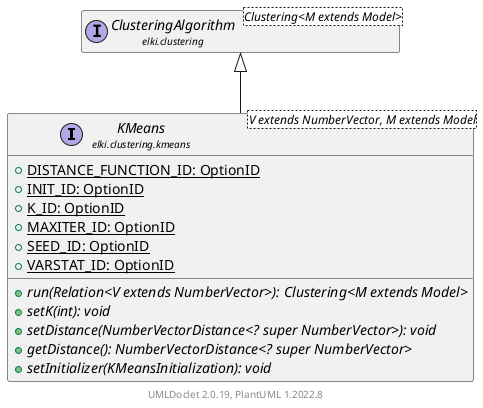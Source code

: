 @startuml
    remove .*\.(Instance|Par|Parameterizer|Factory)$
    set namespaceSeparator none
    hide empty fields
    hide empty methods

    interface "<size:14>KMeans\n<size:10>elki.clustering.kmeans" as elki.clustering.kmeans.KMeans<V extends NumberVector, M extends Model> [[KMeans.html]] {
        {static} +DISTANCE_FUNCTION_ID: OptionID
        {static} +INIT_ID: OptionID
        {static} +K_ID: OptionID
        {static} +MAXITER_ID: OptionID
        {static} +SEED_ID: OptionID
        {static} +VARSTAT_ID: OptionID
        {abstract} +run(Relation<V extends NumberVector>): Clustering<M extends Model>
        {abstract} +setK(int): void
        {abstract} +setDistance(NumberVectorDistance<? super NumberVector>): void
        {abstract} +getDistance(): NumberVectorDistance<? super NumberVector>
        {abstract} +setInitializer(KMeansInitialization): void
    }

    interface "<size:14>ClusteringAlgorithm\n<size:10>elki.clustering" as elki.clustering.ClusteringAlgorithm<Clustering<M extends Model>> [[../ClusteringAlgorithm.html]]

    elki.clustering.ClusteringAlgorithm <|-- elki.clustering.kmeans.KMeans

    center footer UMLDoclet 2.0.19, PlantUML 1.2022.8
@enduml
